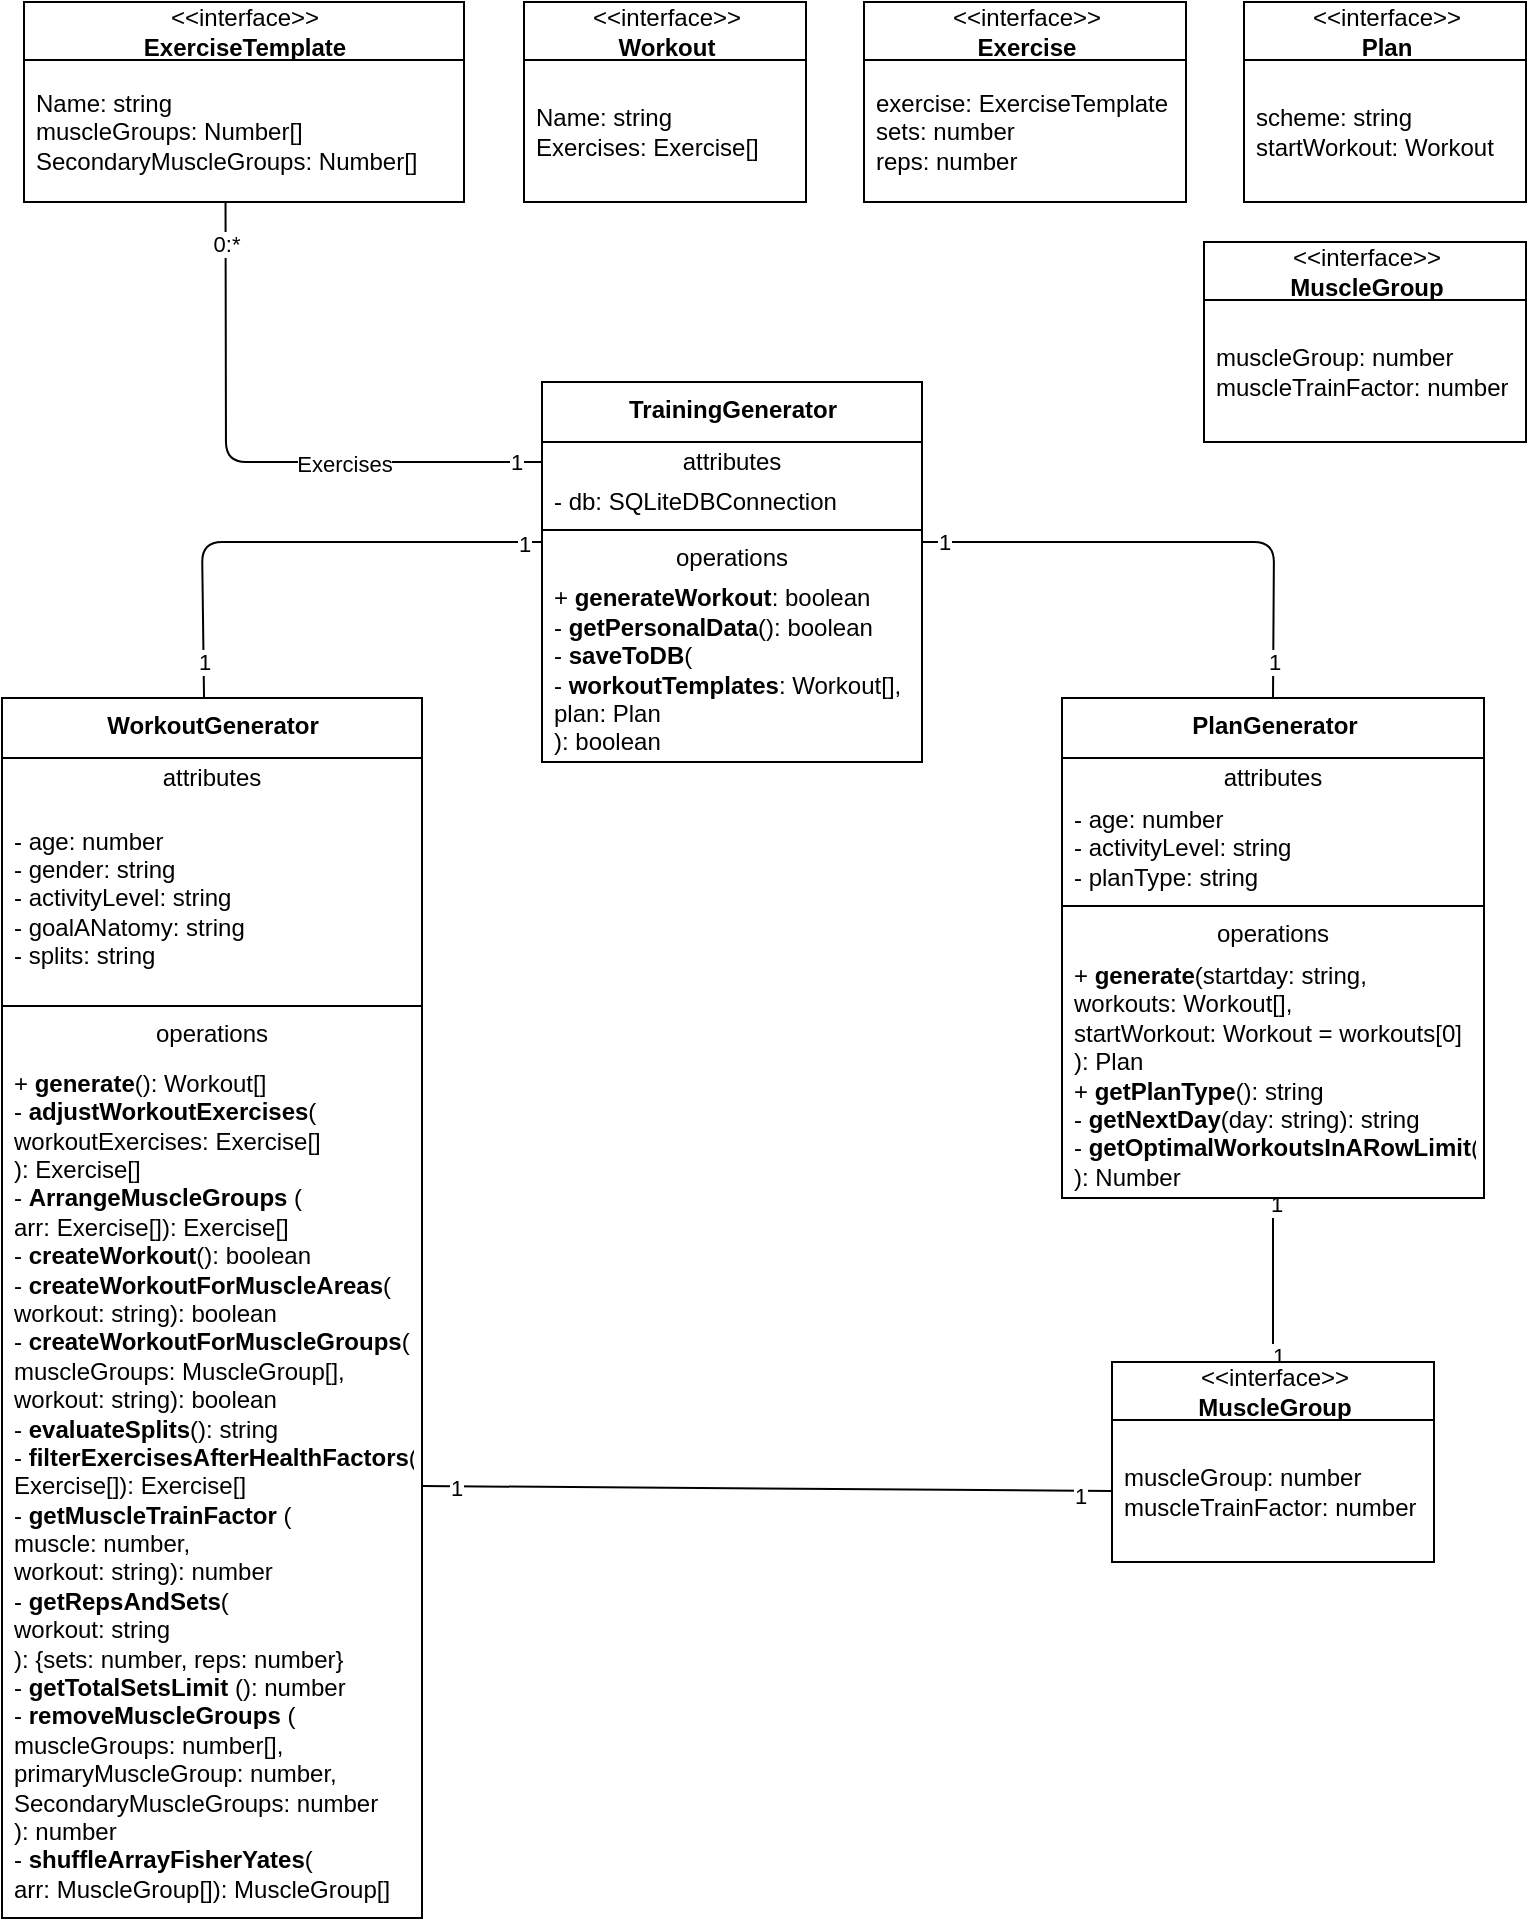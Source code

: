 <mxfile>
    <diagram id="si0xQhj6qlpbQC1Jud-P" name="Seite-1">
        <mxGraphModel dx="770" dy="533" grid="1" gridSize="10" guides="1" tooltips="1" connect="1" arrows="1" fold="1" page="1" pageScale="1" pageWidth="827" pageHeight="1169" math="0" shadow="0">
            <root>
                <mxCell id="0"/>
                <mxCell id="1" parent="0"/>
                <mxCell id="26" style="edgeStyle=none;html=1;entryX=0;entryY=0.5;entryDx=0;entryDy=0;endArrow=none;endFill=0;" edge="1" parent="1" source="2">
                    <mxGeometry relative="1" as="geometry">
                        <mxPoint x="319" y="310" as="targetPoint"/>
                        <Array as="points">
                            <mxPoint x="149" y="310"/>
                        </Array>
                    </mxGeometry>
                </mxCell>
                <mxCell id="51" value="1" style="edgeLabel;html=1;align=center;verticalAlign=middle;resizable=0;points=[];" vertex="1" connectable="0" parent="26">
                    <mxGeometry x="0.961" y="-1" relative="1" as="geometry">
                        <mxPoint x="-4" as="offset"/>
                    </mxGeometry>
                </mxCell>
                <mxCell id="52" value="1" style="edgeLabel;html=1;align=center;verticalAlign=middle;resizable=0;points=[];" vertex="1" connectable="0" parent="26">
                    <mxGeometry x="-0.976" relative="1" as="geometry">
                        <mxPoint y="-15" as="offset"/>
                    </mxGeometry>
                </mxCell>
                <mxCell id="2" value="&lt;b&gt;WorkoutGenerator&lt;/b&gt;" style="swimlane;fontStyle=0;align=center;verticalAlign=top;childLayout=stackLayout;horizontal=1;startSize=30;horizontalStack=0;resizeParent=1;resizeParentMax=0;resizeLast=0;collapsible=0;marginBottom=0;html=1;" vertex="1" parent="1">
                    <mxGeometry x="49" y="388" width="210" height="610" as="geometry"/>
                </mxCell>
                <mxCell id="3" value="attributes" style="text;html=1;strokeColor=none;fillColor=none;align=center;verticalAlign=middle;spacingLeft=4;spacingRight=4;overflow=hidden;rotatable=0;points=[[0,0.5],[1,0.5]];portConstraint=eastwest;" vertex="1" parent="2">
                    <mxGeometry y="30" width="210" height="20" as="geometry"/>
                </mxCell>
                <mxCell id="4" value="- age: number&lt;br&gt;- gender: string&lt;br&gt;- activityLevel: string&lt;br&gt;- goalANatomy: string&lt;br&gt;- splits: string" style="text;html=1;strokeColor=none;fillColor=none;align=left;verticalAlign=middle;spacingLeft=4;spacingRight=4;overflow=hidden;rotatable=0;points=[[0,0.5],[1,0.5]];portConstraint=eastwest;" vertex="1" parent="2">
                    <mxGeometry y="50" width="210" height="100" as="geometry"/>
                </mxCell>
                <mxCell id="7" value="" style="line;strokeWidth=1;fillColor=none;align=left;verticalAlign=middle;spacingTop=-1;spacingLeft=3;spacingRight=3;rotatable=0;labelPosition=right;points=[];portConstraint=eastwest;" vertex="1" parent="2">
                    <mxGeometry y="150" width="210" height="8" as="geometry"/>
                </mxCell>
                <mxCell id="8" value="operations" style="text;html=1;strokeColor=none;fillColor=none;align=center;verticalAlign=middle;spacingLeft=4;spacingRight=4;overflow=hidden;rotatable=0;points=[[0,0.5],[1,0.5]];portConstraint=eastwest;" vertex="1" parent="2">
                    <mxGeometry y="158" width="210" height="20" as="geometry"/>
                </mxCell>
                <mxCell id="9" value="+ &lt;b&gt;generate&lt;/b&gt;(): Workout[]&lt;br&gt;- &lt;b&gt;adjustWorkoutExercises&lt;/b&gt;(&lt;br&gt;workoutExercises: Exercise[]&lt;br&gt;): Exercise[]&lt;br&gt;- &lt;b&gt;ArrangeMuscleGroups&lt;/b&gt;&amp;nbsp;(&lt;br&gt;arr: Exercise[]): Exercise[]&lt;br&gt;- &lt;b&gt;createWorkout&lt;/b&gt;(): boolean&lt;br&gt;- &lt;b&gt;createWorkoutForMuscleAreas&lt;/b&gt;(&lt;br&gt;workout: string): boolean&lt;br&gt;- &lt;b&gt;createWorkoutForMuscleGroups&lt;/b&gt;(&lt;br&gt;muscleGroups: MuscleGroup[],&lt;br&gt;workout: string): boolean&lt;br&gt;- &lt;b&gt;evaluateSplits&lt;/b&gt;(): string&lt;br&gt;- &lt;b&gt;filterExercisesAfterHealthFactors&lt;/b&gt;(&lt;br&gt;Exercise[]): Exercise[]&lt;br&gt;- &lt;b&gt;getMuscleTrainFactor&lt;/b&gt; (&lt;br&gt;muscle: number,&lt;br&gt;workout: string): number&lt;br&gt;-&amp;nbsp;&lt;b&gt;getRepsAndSets&lt;/b&gt;(&lt;br&gt;workout: string&lt;br&gt;): {sets: number, reps: number}&lt;br&gt;- &lt;b&gt;getTotalSetsLimit&lt;/b&gt;&amp;nbsp;(): number&lt;br&gt;- &lt;b&gt;removeMuscleGroups&lt;/b&gt; (&lt;br&gt;muscleGroups: number[],&lt;br&gt;primaryMuscleGroup: number,&lt;br&gt;SecondaryMuscleGroups: number&lt;br&gt;): number&lt;br&gt;- &lt;b&gt;shuffleArrayFisherYates&lt;/b&gt;(&lt;br&gt;arr: MuscleGroup[]): MuscleGroup[]" style="text;html=1;strokeColor=none;fillColor=none;align=left;verticalAlign=middle;spacingLeft=4;spacingRight=4;overflow=hidden;rotatable=0;points=[[0,0.5],[1,0.5]];portConstraint=eastwest;" vertex="1" parent="2">
                    <mxGeometry y="178" width="210" height="432" as="geometry"/>
                </mxCell>
                <mxCell id="73" style="edgeStyle=none;html=1;endArrow=none;endFill=0;" edge="1" parent="1" source="10" target="70">
                    <mxGeometry relative="1" as="geometry"/>
                </mxCell>
                <mxCell id="74" value="1" style="edgeLabel;html=1;align=center;verticalAlign=middle;resizable=0;points=[];" vertex="1" connectable="0" parent="73">
                    <mxGeometry x="-0.924" y="1" relative="1" as="geometry">
                        <mxPoint as="offset"/>
                    </mxGeometry>
                </mxCell>
                <mxCell id="75" value="1" style="edgeLabel;html=1;align=center;verticalAlign=middle;resizable=0;points=[];" vertex="1" connectable="0" parent="73">
                    <mxGeometry x="0.919" y="2" relative="1" as="geometry">
                        <mxPoint as="offset"/>
                    </mxGeometry>
                </mxCell>
                <mxCell id="10" value="&lt;b&gt;PlanGenerator&lt;/b&gt;" style="swimlane;fontStyle=0;align=center;verticalAlign=top;childLayout=stackLayout;horizontal=1;startSize=30;horizontalStack=0;resizeParent=1;resizeParentMax=0;resizeLast=0;collapsible=0;marginBottom=0;html=1;" vertex="1" parent="1">
                    <mxGeometry x="579" y="388" width="211" height="250" as="geometry"/>
                </mxCell>
                <mxCell id="11" value="attributes" style="text;html=1;strokeColor=none;fillColor=none;align=center;verticalAlign=middle;spacingLeft=4;spacingRight=4;overflow=hidden;rotatable=0;points=[[0,0.5],[1,0.5]];portConstraint=eastwest;" vertex="1" parent="10">
                    <mxGeometry y="30" width="211" height="20" as="geometry"/>
                </mxCell>
                <mxCell id="12" value="- age: number&lt;br&gt;- activityLevel: string&lt;br&gt;- planType: string" style="text;html=1;strokeColor=none;fillColor=none;align=left;verticalAlign=middle;spacingLeft=4;spacingRight=4;overflow=hidden;rotatable=0;points=[[0,0.5],[1,0.5]];portConstraint=eastwest;" vertex="1" parent="10">
                    <mxGeometry y="50" width="211" height="50" as="geometry"/>
                </mxCell>
                <mxCell id="15" value="" style="line;strokeWidth=1;fillColor=none;align=left;verticalAlign=middle;spacingTop=-1;spacingLeft=3;spacingRight=3;rotatable=0;labelPosition=right;points=[];portConstraint=eastwest;" vertex="1" parent="10">
                    <mxGeometry y="100" width="211" height="8" as="geometry"/>
                </mxCell>
                <mxCell id="16" value="operations" style="text;html=1;strokeColor=none;fillColor=none;align=center;verticalAlign=middle;spacingLeft=4;spacingRight=4;overflow=hidden;rotatable=0;points=[[0,0.5],[1,0.5]];portConstraint=eastwest;" vertex="1" parent="10">
                    <mxGeometry y="108" width="211" height="20" as="geometry"/>
                </mxCell>
                <mxCell id="17" value="+ &lt;b&gt;generate&lt;/b&gt;(startday: string,&lt;br&gt;workouts: Workout[],&lt;br&gt;startWorkout: Workout = workouts[0]&lt;br&gt;): Plan&lt;br&gt;+ &lt;b&gt;getPlanType&lt;/b&gt;(): string&lt;br&gt;- &lt;b&gt;getNextDay&lt;/b&gt;(day: string): string&lt;br&gt;- &lt;b&gt;getOptimalWorkoutsInARowLimit&lt;/b&gt;(&lt;br&gt;): Number" style="text;html=1;strokeColor=none;fillColor=none;align=left;verticalAlign=middle;spacingLeft=4;spacingRight=4;overflow=hidden;rotatable=0;points=[[0,0.5],[1,0.5]];portConstraint=eastwest;" vertex="1" parent="10">
                    <mxGeometry y="128" width="211" height="122" as="geometry"/>
                </mxCell>
                <mxCell id="47" value="" style="edgeStyle=none;html=1;entryX=0.458;entryY=0.999;entryDx=0;entryDy=0;entryPerimeter=0;endArrow=none;endFill=0;exitX=0;exitY=0.5;exitDx=0;exitDy=0;" edge="1" parent="1" source="19" target="46">
                    <mxGeometry relative="1" as="geometry">
                        <Array as="points">
                            <mxPoint x="161" y="270"/>
                        </Array>
                    </mxGeometry>
                </mxCell>
                <mxCell id="48" value="Exercises" style="edgeLabel;html=1;align=center;verticalAlign=middle;resizable=0;points=[];" vertex="1" connectable="0" parent="47">
                    <mxGeometry x="0.07" y="1" relative="1" as="geometry">
                        <mxPoint x="55" as="offset"/>
                    </mxGeometry>
                </mxCell>
                <mxCell id="49" value="0:*" style="edgeLabel;html=1;align=center;verticalAlign=middle;resizable=0;points=[];" vertex="1" connectable="0" parent="47">
                    <mxGeometry x="0.94" relative="1" as="geometry">
                        <mxPoint y="12" as="offset"/>
                    </mxGeometry>
                </mxCell>
                <mxCell id="50" value="1" style="edgeLabel;html=1;align=center;verticalAlign=middle;resizable=0;points=[];" vertex="1" connectable="0" parent="47">
                    <mxGeometry x="-0.909" relative="1" as="geometry">
                        <mxPoint as="offset"/>
                    </mxGeometry>
                </mxCell>
                <mxCell id="18" value="&lt;b&gt;TrainingGenerator&lt;/b&gt;" style="swimlane;fontStyle=0;align=center;verticalAlign=top;childLayout=stackLayout;horizontal=1;startSize=30;horizontalStack=0;resizeParent=1;resizeParentMax=0;resizeLast=0;collapsible=0;marginBottom=0;html=1;" vertex="1" parent="1">
                    <mxGeometry x="319" y="230" width="190" height="190" as="geometry"/>
                </mxCell>
                <mxCell id="19" value="attributes" style="text;html=1;strokeColor=none;fillColor=none;align=center;verticalAlign=middle;spacingLeft=4;spacingRight=4;overflow=hidden;rotatable=0;points=[[0,0.5],[1,0.5]];portConstraint=eastwest;" vertex="1" parent="18">
                    <mxGeometry y="30" width="190" height="20" as="geometry"/>
                </mxCell>
                <mxCell id="20" value="- db: SQLiteDBConnection" style="text;html=1;strokeColor=none;fillColor=none;align=left;verticalAlign=middle;spacingLeft=4;spacingRight=4;overflow=hidden;rotatable=0;points=[[0,0.5],[1,0.5]];portConstraint=eastwest;" vertex="1" parent="18">
                    <mxGeometry y="50" width="190" height="20" as="geometry"/>
                </mxCell>
                <mxCell id="23" value="" style="line;strokeWidth=1;fillColor=none;align=left;verticalAlign=middle;spacingTop=-1;spacingLeft=3;spacingRight=3;rotatable=0;labelPosition=right;points=[];portConstraint=eastwest;" vertex="1" parent="18">
                    <mxGeometry y="70" width="190" height="8" as="geometry"/>
                </mxCell>
                <mxCell id="24" value="operations" style="text;html=1;strokeColor=none;fillColor=none;align=center;verticalAlign=middle;spacingLeft=4;spacingRight=4;overflow=hidden;rotatable=0;points=[[0,0.5],[1,0.5]];portConstraint=eastwest;" vertex="1" parent="18">
                    <mxGeometry y="78" width="190" height="20" as="geometry"/>
                </mxCell>
                <mxCell id="25" value="+ &lt;b&gt;generateWorkout&lt;/b&gt;: boolean&lt;br&gt;- &lt;b&gt;getPersonalData&lt;/b&gt;(): boolean&lt;br&gt;- &lt;b&gt;saveToDB&lt;/b&gt;(&lt;br&gt;- &lt;b&gt;workoutTemplates&lt;/b&gt;: Workout[],&lt;br&gt;plan: Plan&lt;br&gt;): boolean" style="text;html=1;strokeColor=none;fillColor=none;align=left;verticalAlign=middle;spacingLeft=4;spacingRight=4;overflow=hidden;rotatable=0;points=[[0,0.5],[1,0.5]];portConstraint=eastwest;" vertex="1" parent="18">
                    <mxGeometry y="98" width="190" height="92" as="geometry"/>
                </mxCell>
                <mxCell id="27" style="edgeStyle=none;html=1;entryX=0.5;entryY=0;entryDx=0;entryDy=0;endArrow=none;endFill=0;exitX=1;exitY=0.5;exitDx=0;exitDy=0;" edge="1" parent="1" target="10">
                    <mxGeometry relative="1" as="geometry">
                        <mxPoint x="509" y="310" as="sourcePoint"/>
                        <Array as="points">
                            <mxPoint x="685" y="310"/>
                        </Array>
                    </mxGeometry>
                </mxCell>
                <mxCell id="53" value="1" style="edgeLabel;html=1;align=center;verticalAlign=middle;resizable=0;points=[];" vertex="1" connectable="0" parent="27">
                    <mxGeometry x="0.967" relative="1" as="geometry">
                        <mxPoint y="-14" as="offset"/>
                    </mxGeometry>
                </mxCell>
                <mxCell id="54" value="1" style="edgeLabel;html=1;align=center;verticalAlign=middle;resizable=0;points=[];" vertex="1" connectable="0" parent="27">
                    <mxGeometry x="-0.978" relative="1" as="geometry">
                        <mxPoint x="8" as="offset"/>
                    </mxGeometry>
                </mxCell>
                <mxCell id="44" value="&lt;span style=&quot;font-weight: normal;&quot;&gt;&amp;lt;&amp;lt;interface&amp;gt;&amp;gt;&lt;/span&gt;&lt;br&gt;ExerciseTemplate" style="swimlane;fontStyle=1;align=center;verticalAlign=middle;childLayout=stackLayout;horizontal=1;startSize=29;horizontalStack=0;resizeParent=1;resizeParentMax=0;resizeLast=0;collapsible=0;marginBottom=0;html=1;" vertex="1" parent="1">
                    <mxGeometry x="60" y="40" width="220" height="100" as="geometry"/>
                </mxCell>
                <mxCell id="46" value="Name: string&lt;br&gt;muscleGroups: Number[]&lt;br&gt;SecondaryMuscleGroups: Number[]" style="text;html=1;strokeColor=none;fillColor=none;align=left;verticalAlign=middle;spacingLeft=4;spacingRight=4;overflow=hidden;rotatable=0;points=[[0,0.5],[1,0.5]];portConstraint=eastwest;" vertex="1" parent="44">
                    <mxGeometry y="29" width="220" height="71" as="geometry"/>
                </mxCell>
                <mxCell id="59" value="&lt;span style=&quot;font-weight: normal;&quot;&gt;&amp;lt;&amp;lt;interface&amp;gt;&amp;gt;&lt;/span&gt;&lt;br&gt;Workout" style="swimlane;fontStyle=1;align=center;verticalAlign=middle;childLayout=stackLayout;horizontal=1;startSize=29;horizontalStack=0;resizeParent=1;resizeParentMax=0;resizeLast=0;collapsible=0;marginBottom=0;html=1;" vertex="1" parent="1">
                    <mxGeometry x="310" y="40" width="141" height="100" as="geometry"/>
                </mxCell>
                <mxCell id="60" value="Name: string&lt;br&gt;Exercises: Exercise[]" style="text;html=1;strokeColor=none;fillColor=none;align=left;verticalAlign=middle;spacingLeft=4;spacingRight=4;overflow=hidden;rotatable=0;points=[[0,0.5],[1,0.5]];portConstraint=eastwest;" vertex="1" parent="59">
                    <mxGeometry y="29" width="141" height="71" as="geometry"/>
                </mxCell>
                <mxCell id="61" value="&lt;span style=&quot;font-weight: normal;&quot;&gt;&amp;lt;&amp;lt;interface&amp;gt;&amp;gt;&lt;br&gt;&lt;/span&gt;Exercise" style="swimlane;fontStyle=1;align=center;verticalAlign=middle;childLayout=stackLayout;horizontal=1;startSize=29;horizontalStack=0;resizeParent=1;resizeParentMax=0;resizeLast=0;collapsible=0;marginBottom=0;html=1;" vertex="1" parent="1">
                    <mxGeometry x="480" y="40" width="161" height="100" as="geometry"/>
                </mxCell>
                <mxCell id="62" value="exercise: ExerciseTemplate&lt;br&gt;sets: number&lt;br&gt;reps: number" style="text;html=1;strokeColor=none;fillColor=none;align=left;verticalAlign=middle;spacingLeft=4;spacingRight=4;overflow=hidden;rotatable=0;points=[[0,0.5],[1,0.5]];portConstraint=eastwest;" vertex="1" parent="61">
                    <mxGeometry y="29" width="161" height="71" as="geometry"/>
                </mxCell>
                <mxCell id="64" value="&lt;span style=&quot;font-weight: normal;&quot;&gt;&amp;lt;&amp;lt;interface&amp;gt;&amp;gt;&lt;br&gt;&lt;/span&gt;Plan" style="swimlane;fontStyle=1;align=center;verticalAlign=middle;childLayout=stackLayout;horizontal=1;startSize=29;horizontalStack=0;resizeParent=1;resizeParentMax=0;resizeLast=0;collapsible=0;marginBottom=0;html=1;" vertex="1" parent="1">
                    <mxGeometry x="670" y="40" width="141" height="100" as="geometry"/>
                </mxCell>
                <mxCell id="65" value="scheme: string&lt;br&gt;startWorkout: Workout" style="text;html=1;strokeColor=none;fillColor=none;align=left;verticalAlign=middle;spacingLeft=4;spacingRight=4;overflow=hidden;rotatable=0;points=[[0,0.5],[1,0.5]];portConstraint=eastwest;" vertex="1" parent="64">
                    <mxGeometry y="29" width="141" height="71" as="geometry"/>
                </mxCell>
                <mxCell id="67" value="&lt;span style=&quot;font-weight: normal;&quot;&gt;&amp;lt;&amp;lt;interface&amp;gt;&amp;gt;&lt;br&gt;&lt;/span&gt;MuscleGroup" style="swimlane;fontStyle=1;align=center;verticalAlign=middle;childLayout=stackLayout;horizontal=1;startSize=29;horizontalStack=0;resizeParent=1;resizeParentMax=0;resizeLast=0;collapsible=0;marginBottom=0;html=1;" vertex="1" parent="1">
                    <mxGeometry x="650" y="160" width="161" height="100" as="geometry"/>
                </mxCell>
                <mxCell id="68" value="muscleGroup: number&lt;br&gt;muscleTrainFactor: number" style="text;html=1;strokeColor=none;fillColor=none;align=left;verticalAlign=middle;spacingLeft=4;spacingRight=4;overflow=hidden;rotatable=0;points=[[0,0.5],[1,0.5]];portConstraint=eastwest;" vertex="1" parent="67">
                    <mxGeometry y="29" width="161" height="71" as="geometry"/>
                </mxCell>
                <mxCell id="70" value="&lt;span style=&quot;font-weight: normal;&quot;&gt;&amp;lt;&amp;lt;interface&amp;gt;&amp;gt;&lt;br&gt;&lt;/span&gt;MuscleGroup" style="swimlane;fontStyle=1;align=center;verticalAlign=middle;childLayout=stackLayout;horizontal=1;startSize=29;horizontalStack=0;resizeParent=1;resizeParentMax=0;resizeLast=0;collapsible=0;marginBottom=0;html=1;" vertex="1" parent="1">
                    <mxGeometry x="604" y="720" width="161" height="100" as="geometry"/>
                </mxCell>
                <mxCell id="71" value="muscleGroup: number&lt;br&gt;muscleTrainFactor: number" style="text;html=1;strokeColor=none;fillColor=none;align=left;verticalAlign=middle;spacingLeft=4;spacingRight=4;overflow=hidden;rotatable=0;points=[[0,0.5],[1,0.5]];portConstraint=eastwest;" vertex="1" parent="70">
                    <mxGeometry y="29" width="161" height="71" as="geometry"/>
                </mxCell>
                <mxCell id="72" style="edgeStyle=none;html=1;entryX=0;entryY=0.5;entryDx=0;entryDy=0;endArrow=none;endFill=0;exitX=1;exitY=0.5;exitDx=0;exitDy=0;" edge="1" parent="1" source="9" target="71">
                    <mxGeometry relative="1" as="geometry"/>
                </mxCell>
                <mxCell id="76" value="1" style="edgeLabel;html=1;align=center;verticalAlign=middle;resizable=0;points=[];" vertex="1" connectable="0" parent="72">
                    <mxGeometry x="0.905" y="-2" relative="1" as="geometry">
                        <mxPoint as="offset"/>
                    </mxGeometry>
                </mxCell>
                <mxCell id="77" value="1" style="edgeLabel;html=1;align=center;verticalAlign=middle;resizable=0;points=[];" vertex="1" connectable="0" parent="72">
                    <mxGeometry x="-0.903" y="-1" relative="1" as="geometry">
                        <mxPoint as="offset"/>
                    </mxGeometry>
                </mxCell>
            </root>
        </mxGraphModel>
    </diagram>
</mxfile>